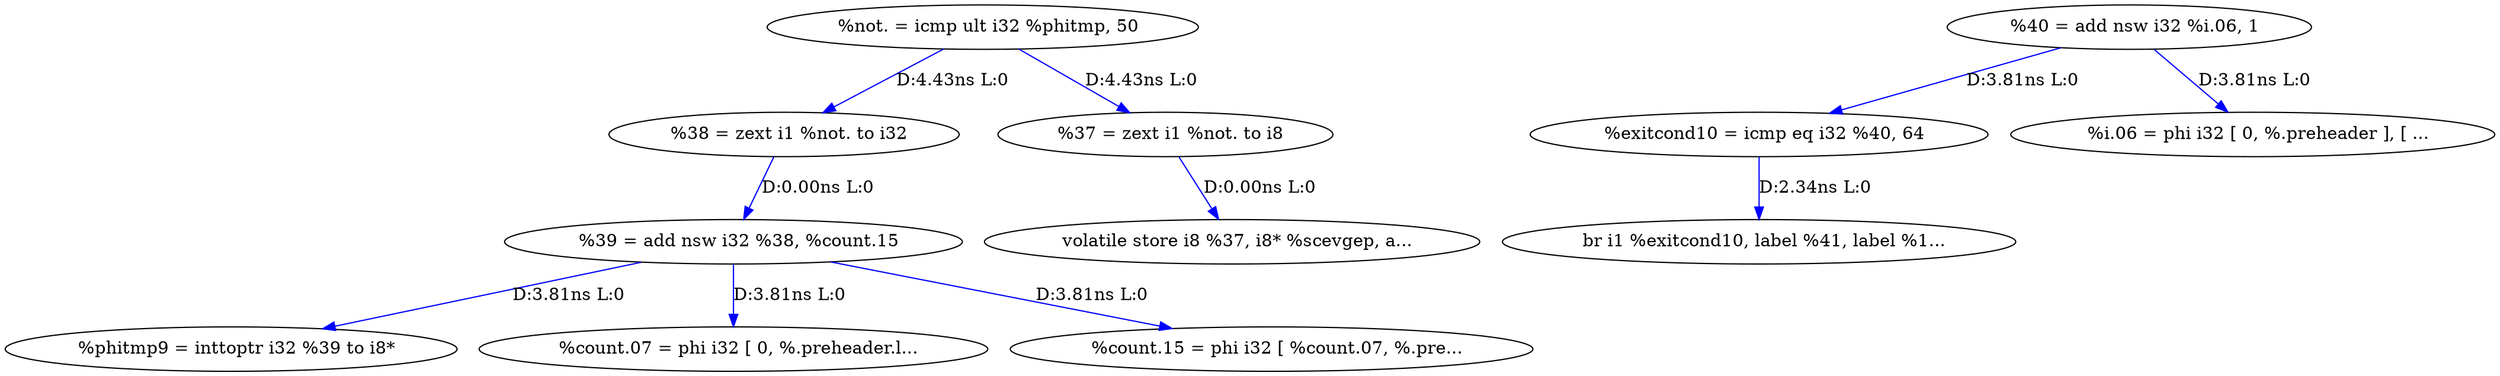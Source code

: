 digraph {
Node0xaf9d490[label="  %38 = zext i1 %not. to i32"];
Node0xaf9d350[label="  %not. = icmp ult i32 %phitmp, 50"];
Node0xaf9d350 -> Node0xaf9d490[label="D:4.43ns L:0",color=blue];
Node0xaf9d3f0[label="  %37 = zext i1 %not. to i8"];
Node0xaf9d350 -> Node0xaf9d3f0[label="D:4.43ns L:0",color=blue];
Node0xaf9d5d0[label="  volatile store i8 %37, i8* %scevgep, a..."];
Node0xaf9d3f0 -> Node0xaf9d5d0[label="D:0.00ns L:0",color=blue];
Node0xaf9d530[label="  %39 = add nsw i32 %38, %count.15"];
Node0xaf9d490 -> Node0xaf9d530[label="D:0.00ns L:0",color=blue];
Node0xaf9da30[label="  %phitmp9 = inttoptr i32 %39 to i8*"];
Node0xaf9d530 -> Node0xaf9da30[label="D:3.81ns L:0",color=blue];
Node0xaf9a498[label="  %count.07 = phi i32 [ 0, %.preheader.l..."];
Node0xaf9d530 -> Node0xaf9a498[label="D:3.81ns L:0",color=blue];
Node0xaf9bb48[label="  %count.15 = phi i32 [ %count.07, %.pre..."];
Node0xaf9d530 -> Node0xaf9bb48[label="D:3.81ns L:0",color=blue];
Node0xaf9d710[label="  %exitcond10 = icmp eq i32 %40, 64"];
Node0xaf9d670[label="  %40 = add nsw i32 %i.06, 1"];
Node0xaf9d670 -> Node0xaf9d710[label="D:3.81ns L:0",color=blue];
Node0xaf9baa8[label="  %i.06 = phi i32 [ 0, %.preheader ], [ ..."];
Node0xaf9d670 -> Node0xaf9baa8[label="D:3.81ns L:0",color=blue];
Node0xaf9d7b0[label="  br i1 %exitcond10, label %41, label %1..."];
Node0xaf9d710 -> Node0xaf9d7b0[label="D:2.34ns L:0",color=blue];
}
